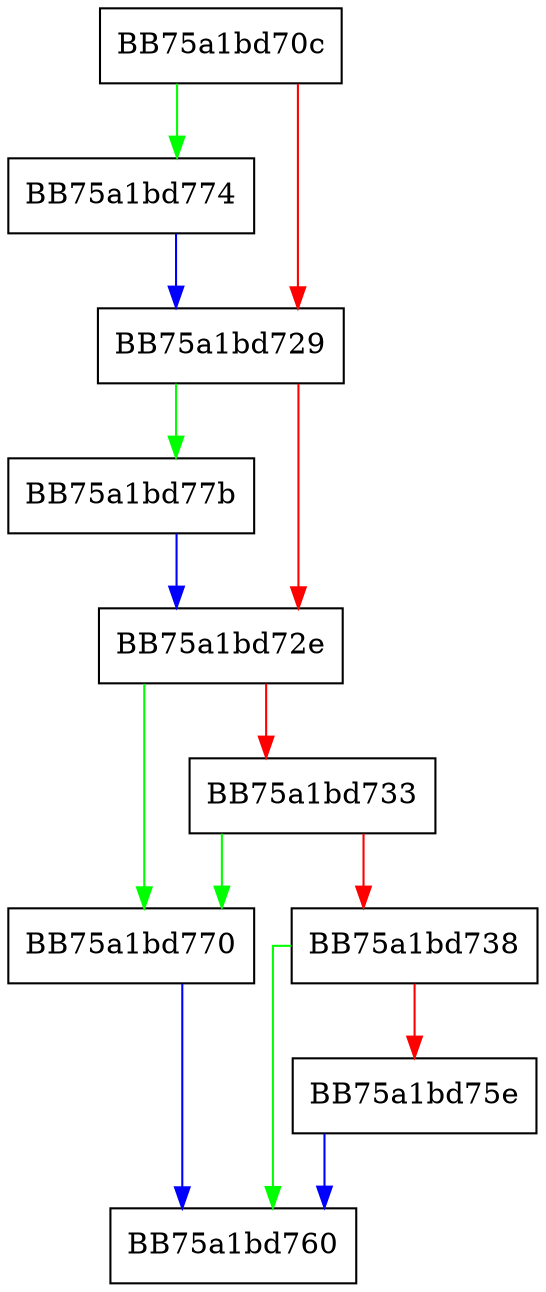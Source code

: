 digraph libmatch_callback {
  node [shape="box"];
  graph [splines=ortho];
  BB75a1bd70c -> BB75a1bd774 [color="green"];
  BB75a1bd70c -> BB75a1bd729 [color="red"];
  BB75a1bd729 -> BB75a1bd77b [color="green"];
  BB75a1bd729 -> BB75a1bd72e [color="red"];
  BB75a1bd72e -> BB75a1bd770 [color="green"];
  BB75a1bd72e -> BB75a1bd733 [color="red"];
  BB75a1bd733 -> BB75a1bd770 [color="green"];
  BB75a1bd733 -> BB75a1bd738 [color="red"];
  BB75a1bd738 -> BB75a1bd760 [color="green"];
  BB75a1bd738 -> BB75a1bd75e [color="red"];
  BB75a1bd75e -> BB75a1bd760 [color="blue"];
  BB75a1bd770 -> BB75a1bd760 [color="blue"];
  BB75a1bd774 -> BB75a1bd729 [color="blue"];
  BB75a1bd77b -> BB75a1bd72e [color="blue"];
}